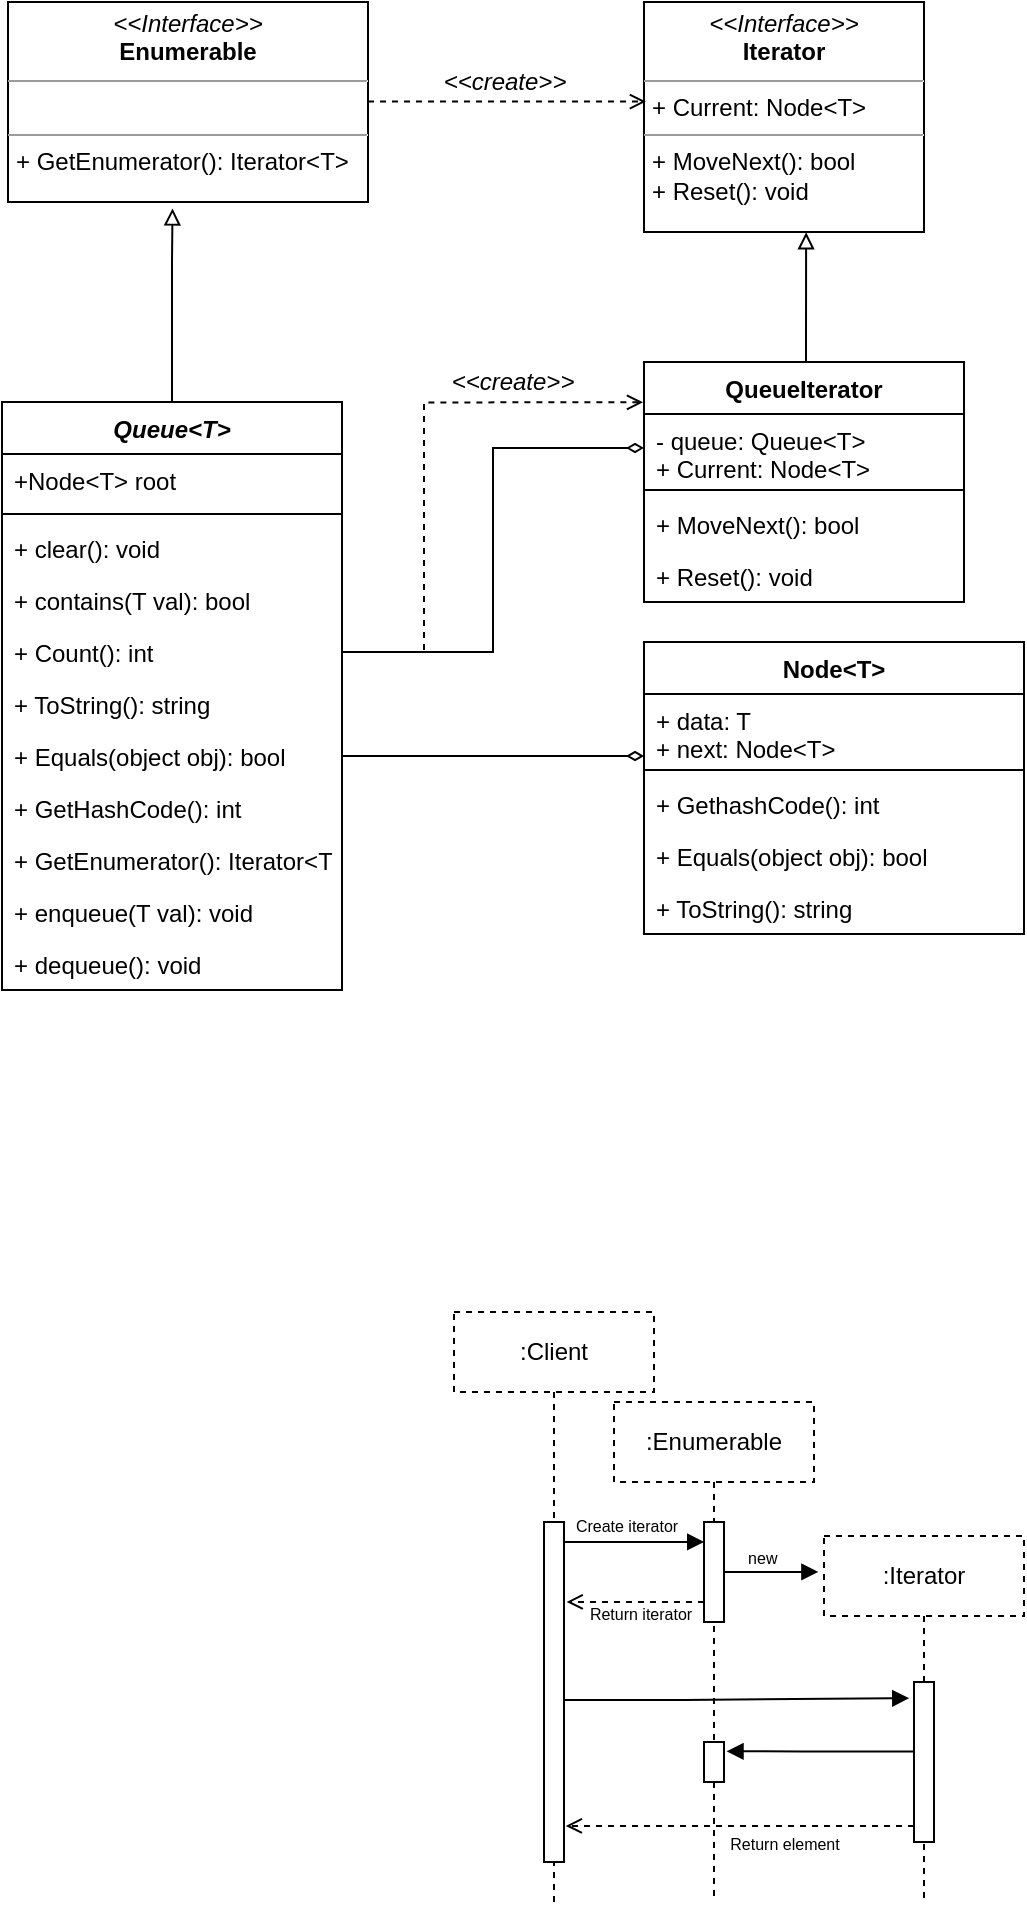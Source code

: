 <mxfile version="13.10.5" type="device"><diagram id="C5RBs43oDa-KdzZeNtuy" name="Page-1"><mxGraphModel dx="494" dy="263" grid="1" gridSize="10" guides="1" tooltips="1" connect="1" arrows="1" fold="1" page="1" pageScale="1" pageWidth="827" pageHeight="1169" math="0" shadow="0"><root><mxCell id="WIyWlLk6GJQsqaUBKTNV-0"/><mxCell id="WIyWlLk6GJQsqaUBKTNV-1" parent="WIyWlLk6GJQsqaUBKTNV-0"/><mxCell id="Ie4Nanzo8QrxVYkfdgyx-82" value=":Enumerable" style="shape=umlLifeline;perimeter=lifelinePerimeter;whiteSpace=wrap;html=1;container=1;collapsible=0;recursiveResize=0;outlineConnect=0;dashed=1;" vertex="1" parent="WIyWlLk6GJQsqaUBKTNV-1"><mxGeometry x="465" y="900" width="100" height="250" as="geometry"/></mxCell><mxCell id="Ie4Nanzo8QrxVYkfdgyx-81" value=":Client" style="shape=umlLifeline;perimeter=lifelinePerimeter;whiteSpace=wrap;html=1;container=1;collapsible=0;recursiveResize=0;outlineConnect=0;dashed=1;" vertex="1" parent="WIyWlLk6GJQsqaUBKTNV-1"><mxGeometry x="385" y="855" width="100" height="295" as="geometry"/></mxCell><mxCell id="Ie4Nanzo8QrxVYkfdgyx-41" style="edgeStyle=orthogonalEdgeStyle;rounded=0;orthogonalLoop=1;jettySize=auto;html=1;exitX=0.5;exitY=0;exitDx=0;exitDy=0;entryX=0.457;entryY=1.032;entryDx=0;entryDy=0;entryPerimeter=0;endArrow=block;endFill=0;" edge="1" parent="WIyWlLk6GJQsqaUBKTNV-1" source="zkfFHV4jXpPFQw0GAbJ--0" target="Ie4Nanzo8QrxVYkfdgyx-29"><mxGeometry relative="1" as="geometry"><Array as="points"><mxPoint x="244" y="330"/><mxPoint x="244" y="330"/></Array></mxGeometry></mxCell><mxCell id="zkfFHV4jXpPFQw0GAbJ--0" value="Queue&lt;T&gt;" style="swimlane;fontStyle=3;align=center;verticalAlign=top;childLayout=stackLayout;horizontal=1;startSize=26;horizontalStack=0;resizeParent=1;resizeLast=0;collapsible=1;marginBottom=0;rounded=0;shadow=0;strokeWidth=1;" parent="WIyWlLk6GJQsqaUBKTNV-1" vertex="1"><mxGeometry x="159" y="400" width="170" height="294" as="geometry"><mxRectangle x="230" y="140" width="160" height="26" as="alternateBounds"/></mxGeometry></mxCell><mxCell id="zkfFHV4jXpPFQw0GAbJ--1" value="+Node&lt;T&gt; root" style="text;align=left;verticalAlign=top;spacingLeft=4;spacingRight=4;overflow=hidden;rotatable=0;points=[[0,0.5],[1,0.5]];portConstraint=eastwest;" parent="zkfFHV4jXpPFQw0GAbJ--0" vertex="1"><mxGeometry y="26" width="170" height="26" as="geometry"/></mxCell><mxCell id="zkfFHV4jXpPFQw0GAbJ--4" value="" style="line;html=1;strokeWidth=1;align=left;verticalAlign=middle;spacingTop=-1;spacingLeft=3;spacingRight=3;rotatable=0;labelPosition=right;points=[];portConstraint=eastwest;" parent="zkfFHV4jXpPFQw0GAbJ--0" vertex="1"><mxGeometry y="52" width="170" height="8" as="geometry"/></mxCell><mxCell id="zkfFHV4jXpPFQw0GAbJ--5" value="+ clear(): void&#10;&#10;" style="text;align=left;verticalAlign=top;spacingLeft=4;spacingRight=4;overflow=hidden;rotatable=0;points=[[0,0.5],[1,0.5]];portConstraint=eastwest;" parent="zkfFHV4jXpPFQw0GAbJ--0" vertex="1"><mxGeometry y="60" width="170" height="26" as="geometry"/></mxCell><mxCell id="Ie4Nanzo8QrxVYkfdgyx-1" value="+ contains(T val): bool&#10;" style="text;align=left;verticalAlign=top;spacingLeft=4;spacingRight=4;overflow=hidden;rotatable=0;points=[[0,0.5],[1,0.5]];portConstraint=eastwest;" vertex="1" parent="zkfFHV4jXpPFQw0GAbJ--0"><mxGeometry y="86" width="170" height="26" as="geometry"/></mxCell><mxCell id="Ie4Nanzo8QrxVYkfdgyx-2" value="+ Count(): int&#10;" style="text;align=left;verticalAlign=top;spacingLeft=4;spacingRight=4;overflow=hidden;rotatable=0;points=[[0,0.5],[1,0.5]];portConstraint=eastwest;" vertex="1" parent="zkfFHV4jXpPFQw0GAbJ--0"><mxGeometry y="112" width="170" height="26" as="geometry"/></mxCell><mxCell id="Ie4Nanzo8QrxVYkfdgyx-3" value="+ ToString(): string&#10;" style="text;align=left;verticalAlign=top;spacingLeft=4;spacingRight=4;overflow=hidden;rotatable=0;points=[[0,0.5],[1,0.5]];portConstraint=eastwest;" vertex="1" parent="zkfFHV4jXpPFQw0GAbJ--0"><mxGeometry y="138" width="170" height="26" as="geometry"/></mxCell><mxCell id="Ie4Nanzo8QrxVYkfdgyx-4" value="+ Equals(object obj): bool" style="text;align=left;verticalAlign=top;spacingLeft=4;spacingRight=4;overflow=hidden;rotatable=0;points=[[0,0.5],[1,0.5]];portConstraint=eastwest;" vertex="1" parent="zkfFHV4jXpPFQw0GAbJ--0"><mxGeometry y="164" width="170" height="26" as="geometry"/></mxCell><mxCell id="Ie4Nanzo8QrxVYkfdgyx-5" value="+ GetHashCode(): int" style="text;align=left;verticalAlign=top;spacingLeft=4;spacingRight=4;overflow=hidden;rotatable=0;points=[[0,0.5],[1,0.5]];portConstraint=eastwest;" vertex="1" parent="zkfFHV4jXpPFQw0GAbJ--0"><mxGeometry y="190" width="170" height="26" as="geometry"/></mxCell><mxCell id="Ie4Nanzo8QrxVYkfdgyx-6" value="+ GetEnumerator(): Iterator&lt;T&gt;" style="text;align=left;verticalAlign=top;spacingLeft=4;spacingRight=4;overflow=hidden;rotatable=0;points=[[0,0.5],[1,0.5]];portConstraint=eastwest;" vertex="1" parent="zkfFHV4jXpPFQw0GAbJ--0"><mxGeometry y="216" width="170" height="26" as="geometry"/></mxCell><mxCell id="Ie4Nanzo8QrxVYkfdgyx-7" value="+ enqueue(T val): void" style="text;align=left;verticalAlign=top;spacingLeft=4;spacingRight=4;overflow=hidden;rotatable=0;points=[[0,0.5],[1,0.5]];portConstraint=eastwest;" vertex="1" parent="zkfFHV4jXpPFQw0GAbJ--0"><mxGeometry y="242" width="170" height="26" as="geometry"/></mxCell><mxCell id="Ie4Nanzo8QrxVYkfdgyx-8" value="+ dequeue(): void" style="text;align=left;verticalAlign=top;spacingLeft=4;spacingRight=4;overflow=hidden;rotatable=0;points=[[0,0.5],[1,0.5]];portConstraint=eastwest;" vertex="1" parent="zkfFHV4jXpPFQw0GAbJ--0"><mxGeometry y="268" width="170" height="26" as="geometry"/></mxCell><mxCell id="Ie4Nanzo8QrxVYkfdgyx-40" style="edgeStyle=orthogonalEdgeStyle;rounded=0;orthogonalLoop=1;jettySize=auto;html=1;entryX=0.579;entryY=1.001;entryDx=0;entryDy=0;entryPerimeter=0;endArrow=block;endFill=0;" edge="1" parent="WIyWlLk6GJQsqaUBKTNV-1" source="Ie4Nanzo8QrxVYkfdgyx-19" target="Ie4Nanzo8QrxVYkfdgyx-28"><mxGeometry relative="1" as="geometry"><Array as="points"><mxPoint x="561" y="370"/><mxPoint x="561" y="370"/></Array></mxGeometry></mxCell><mxCell id="Ie4Nanzo8QrxVYkfdgyx-19" value="QueueIterator" style="swimlane;fontStyle=1;align=center;verticalAlign=top;childLayout=stackLayout;horizontal=1;startSize=26;horizontalStack=0;resizeParent=1;resizeParentMax=0;resizeLast=0;collapsible=1;marginBottom=0;" vertex="1" parent="WIyWlLk6GJQsqaUBKTNV-1"><mxGeometry x="480" y="380" width="160" height="120" as="geometry"/></mxCell><mxCell id="Ie4Nanzo8QrxVYkfdgyx-20" value="- queue: Queue&lt;T&gt;&#10;+ Current: Node&lt;T&gt;" style="text;strokeColor=none;fillColor=none;align=left;verticalAlign=top;spacingLeft=4;spacingRight=4;overflow=hidden;rotatable=0;points=[[0,0.5],[1,0.5]];portConstraint=eastwest;" vertex="1" parent="Ie4Nanzo8QrxVYkfdgyx-19"><mxGeometry y="26" width="160" height="34" as="geometry"/></mxCell><mxCell id="Ie4Nanzo8QrxVYkfdgyx-21" value="" style="line;strokeWidth=1;fillColor=none;align=left;verticalAlign=middle;spacingTop=-1;spacingLeft=3;spacingRight=3;rotatable=0;labelPosition=right;points=[];portConstraint=eastwest;" vertex="1" parent="Ie4Nanzo8QrxVYkfdgyx-19"><mxGeometry y="60" width="160" height="8" as="geometry"/></mxCell><mxCell id="Ie4Nanzo8QrxVYkfdgyx-22" value="+ MoveNext(): bool" style="text;strokeColor=none;fillColor=none;align=left;verticalAlign=top;spacingLeft=4;spacingRight=4;overflow=hidden;rotatable=0;points=[[0,0.5],[1,0.5]];portConstraint=eastwest;" vertex="1" parent="Ie4Nanzo8QrxVYkfdgyx-19"><mxGeometry y="68" width="160" height="26" as="geometry"/></mxCell><mxCell id="Ie4Nanzo8QrxVYkfdgyx-48" value="+ Reset(): void" style="text;strokeColor=none;fillColor=none;align=left;verticalAlign=top;spacingLeft=4;spacingRight=4;overflow=hidden;rotatable=0;points=[[0,0.5],[1,0.5]];portConstraint=eastwest;" vertex="1" parent="Ie4Nanzo8QrxVYkfdgyx-19"><mxGeometry y="94" width="160" height="26" as="geometry"/></mxCell><mxCell id="Ie4Nanzo8QrxVYkfdgyx-23" value="Node&lt;T&gt;" style="swimlane;fontStyle=1;align=center;verticalAlign=top;childLayout=stackLayout;horizontal=1;startSize=26;horizontalStack=0;resizeParent=1;resizeParentMax=0;resizeLast=0;collapsible=1;marginBottom=0;" vertex="1" parent="WIyWlLk6GJQsqaUBKTNV-1"><mxGeometry x="480" y="520" width="190" height="146" as="geometry"/></mxCell><mxCell id="Ie4Nanzo8QrxVYkfdgyx-24" value="+ data: T&#10;+ next: Node&lt;T&gt;" style="text;strokeColor=none;fillColor=none;align=left;verticalAlign=top;spacingLeft=4;spacingRight=4;overflow=hidden;rotatable=0;points=[[0,0.5],[1,0.5]];portConstraint=eastwest;" vertex="1" parent="Ie4Nanzo8QrxVYkfdgyx-23"><mxGeometry y="26" width="190" height="34" as="geometry"/></mxCell><mxCell id="Ie4Nanzo8QrxVYkfdgyx-25" value="" style="line;strokeWidth=1;fillColor=none;align=left;verticalAlign=middle;spacingTop=-1;spacingLeft=3;spacingRight=3;rotatable=0;labelPosition=right;points=[];portConstraint=eastwest;" vertex="1" parent="Ie4Nanzo8QrxVYkfdgyx-23"><mxGeometry y="60" width="190" height="8" as="geometry"/></mxCell><mxCell id="Ie4Nanzo8QrxVYkfdgyx-31" value="+ GethashCode(): int" style="text;strokeColor=none;fillColor=none;align=left;verticalAlign=top;spacingLeft=4;spacingRight=4;overflow=hidden;rotatable=0;points=[[0,0.5],[1,0.5]];portConstraint=eastwest;" vertex="1" parent="Ie4Nanzo8QrxVYkfdgyx-23"><mxGeometry y="68" width="190" height="26" as="geometry"/></mxCell><mxCell id="Ie4Nanzo8QrxVYkfdgyx-26" value="+ Equals(object obj): bool" style="text;strokeColor=none;fillColor=none;align=left;verticalAlign=top;spacingLeft=4;spacingRight=4;overflow=hidden;rotatable=0;points=[[0,0.5],[1,0.5]];portConstraint=eastwest;" vertex="1" parent="Ie4Nanzo8QrxVYkfdgyx-23"><mxGeometry y="94" width="190" height="26" as="geometry"/></mxCell><mxCell id="Ie4Nanzo8QrxVYkfdgyx-33" value="+ ToString(): string" style="text;strokeColor=none;fillColor=none;align=left;verticalAlign=top;spacingLeft=4;spacingRight=4;overflow=hidden;rotatable=0;points=[[0,0.5],[1,0.5]];portConstraint=eastwest;" vertex="1" parent="Ie4Nanzo8QrxVYkfdgyx-23"><mxGeometry y="120" width="190" height="26" as="geometry"/></mxCell><mxCell id="Ie4Nanzo8QrxVYkfdgyx-28" value="&lt;p style=&quot;margin: 0px ; margin-top: 4px ; text-align: center&quot;&gt;&lt;i&gt;&amp;lt;&amp;lt;Interface&amp;gt;&amp;gt;&lt;/i&gt;&lt;br&gt;&lt;b&gt;Iterator&lt;/b&gt;&lt;/p&gt;&lt;hr size=&quot;1&quot;&gt;&lt;p style=&quot;margin: 0px ; margin-left: 4px&quot;&gt;+ Current: Node&amp;lt;T&amp;gt;&lt;br&gt;&lt;/p&gt;&lt;hr size=&quot;1&quot;&gt;&lt;p style=&quot;margin: 0px ; margin-left: 4px&quot;&gt;+ MoveNext(): bool&lt;br&gt;+ Reset(): void&lt;/p&gt;" style="verticalAlign=top;align=left;overflow=fill;fontSize=12;fontFamily=Helvetica;html=1;" vertex="1" parent="WIyWlLk6GJQsqaUBKTNV-1"><mxGeometry x="480" y="200" width="140" height="115" as="geometry"/></mxCell><mxCell id="Ie4Nanzo8QrxVYkfdgyx-39" style="edgeStyle=orthogonalEdgeStyle;rounded=0;orthogonalLoop=1;jettySize=auto;html=1;entryX=0.007;entryY=0.433;entryDx=0;entryDy=0;entryPerimeter=0;dashed=1;endArrow=open;endFill=0;" edge="1" parent="WIyWlLk6GJQsqaUBKTNV-1" source="Ie4Nanzo8QrxVYkfdgyx-29" target="Ie4Nanzo8QrxVYkfdgyx-28"><mxGeometry relative="1" as="geometry"><Array as="points"><mxPoint x="411" y="250"/></Array></mxGeometry></mxCell><mxCell id="Ie4Nanzo8QrxVYkfdgyx-29" value="&lt;p style=&quot;margin: 0px ; margin-top: 4px ; text-align: center&quot;&gt;&lt;i&gt;&amp;lt;&amp;lt;Interface&amp;gt;&amp;gt;&lt;/i&gt;&lt;br&gt;&lt;b&gt;Enumerable&lt;/b&gt;&lt;/p&gt;&lt;hr size=&quot;1&quot;&gt;&lt;p style=&quot;margin: 0px ; margin-left: 4px&quot;&gt;&lt;br&gt;&lt;/p&gt;&lt;hr size=&quot;1&quot;&gt;&lt;p style=&quot;margin: 0px ; margin-left: 4px&quot;&gt;+&amp;nbsp;GetEnumerator(): Iterator&amp;lt;T&amp;gt;&lt;/p&gt;" style="verticalAlign=top;align=left;overflow=fill;fontSize=12;fontFamily=Helvetica;html=1;" vertex="1" parent="WIyWlLk6GJQsqaUBKTNV-1"><mxGeometry x="162" y="200" width="180" height="100" as="geometry"/></mxCell><mxCell id="Ie4Nanzo8QrxVYkfdgyx-42" style="edgeStyle=orthogonalEdgeStyle;rounded=0;orthogonalLoop=1;jettySize=auto;html=1;exitX=1;exitY=0.5;exitDx=0;exitDy=0;entryX=0;entryY=0.5;entryDx=0;entryDy=0;endArrow=diamondThin;endFill=0;" edge="1" parent="WIyWlLk6GJQsqaUBKTNV-1" source="Ie4Nanzo8QrxVYkfdgyx-2" target="Ie4Nanzo8QrxVYkfdgyx-20"><mxGeometry relative="1" as="geometry"/></mxCell><mxCell id="Ie4Nanzo8QrxVYkfdgyx-44" style="edgeStyle=orthogonalEdgeStyle;rounded=0;orthogonalLoop=1;jettySize=auto;html=1;exitX=1;exitY=0.5;exitDx=0;exitDy=0;entryX=-0.003;entryY=0.168;entryDx=0;entryDy=0;entryPerimeter=0;dashed=1;endArrow=open;endFill=0;" edge="1" parent="WIyWlLk6GJQsqaUBKTNV-1" source="Ie4Nanzo8QrxVYkfdgyx-2" target="Ie4Nanzo8QrxVYkfdgyx-19"><mxGeometry relative="1" as="geometry"><Array as="points"><mxPoint x="370" y="525"/><mxPoint x="370" y="400"/></Array></mxGeometry></mxCell><mxCell id="Ie4Nanzo8QrxVYkfdgyx-45" style="edgeStyle=orthogonalEdgeStyle;rounded=0;orthogonalLoop=1;jettySize=auto;html=1;entryX=0;entryY=0.912;entryDx=0;entryDy=0;entryPerimeter=0;endArrow=diamondThin;endFill=0;" edge="1" parent="WIyWlLk6GJQsqaUBKTNV-1" source="Ie4Nanzo8QrxVYkfdgyx-4" target="Ie4Nanzo8QrxVYkfdgyx-24"><mxGeometry relative="1" as="geometry"/></mxCell><mxCell id="Ie4Nanzo8QrxVYkfdgyx-46" value="&lt;i&gt;&amp;lt;&amp;lt;create&amp;gt;&amp;gt;&lt;/i&gt;" style="text;html=1;resizable=0;autosize=1;align=center;verticalAlign=middle;points=[];fillColor=none;strokeColor=none;rounded=0;" vertex="1" parent="WIyWlLk6GJQsqaUBKTNV-1"><mxGeometry x="370" y="230" width="80" height="20" as="geometry"/></mxCell><mxCell id="Ie4Nanzo8QrxVYkfdgyx-47" value="&lt;i&gt;&amp;lt;&amp;lt;create&amp;gt;&amp;gt;&lt;/i&gt;" style="text;html=1;resizable=0;autosize=1;align=center;verticalAlign=middle;points=[];fillColor=none;strokeColor=none;rounded=0;" vertex="1" parent="WIyWlLk6GJQsqaUBKTNV-1"><mxGeometry x="374" y="380" width="80" height="20" as="geometry"/></mxCell><mxCell id="Ie4Nanzo8QrxVYkfdgyx-60" style="edgeStyle=orthogonalEdgeStyle;rounded=0;orthogonalLoop=1;jettySize=auto;html=1;entryX=0.012;entryY=0.199;entryDx=0;entryDy=0;entryPerimeter=0;endArrow=block;endFill=1;" edge="1" parent="WIyWlLk6GJQsqaUBKTNV-1" source="Ie4Nanzo8QrxVYkfdgyx-56" target="Ie4Nanzo8QrxVYkfdgyx-57"><mxGeometry relative="1" as="geometry"><Array as="points"><mxPoint x="480" y="970"/><mxPoint x="480" y="970"/></Array></mxGeometry></mxCell><mxCell id="Ie4Nanzo8QrxVYkfdgyx-66" style="edgeStyle=orthogonalEdgeStyle;rounded=0;orthogonalLoop=1;jettySize=auto;html=1;entryX=-0.236;entryY=0.101;entryDx=0;entryDy=0;entryPerimeter=0;endArrow=block;endFill=1;" edge="1" parent="WIyWlLk6GJQsqaUBKTNV-1" source="Ie4Nanzo8QrxVYkfdgyx-56" target="Ie4Nanzo8QrxVYkfdgyx-59"><mxGeometry relative="1" as="geometry"><Array as="points"><mxPoint x="500" y="1049"/><mxPoint x="500" y="1049"/></Array></mxGeometry></mxCell><mxCell id="Ie4Nanzo8QrxVYkfdgyx-56" value="" style="html=1;points=[];perimeter=orthogonalPerimeter;" vertex="1" parent="WIyWlLk6GJQsqaUBKTNV-1"><mxGeometry x="430" y="960" width="10" height="170" as="geometry"/></mxCell><mxCell id="Ie4Nanzo8QrxVYkfdgyx-61" style="edgeStyle=orthogonalEdgeStyle;rounded=0;orthogonalLoop=1;jettySize=auto;html=1;entryX=1.132;entryY=0.235;entryDx=0;entryDy=0;entryPerimeter=0;endArrow=open;endFill=0;dashed=1;" edge="1" parent="WIyWlLk6GJQsqaUBKTNV-1" source="Ie4Nanzo8QrxVYkfdgyx-57" target="Ie4Nanzo8QrxVYkfdgyx-56"><mxGeometry relative="1" as="geometry"><Array as="points"><mxPoint x="490" y="1000"/><mxPoint x="490" y="1000"/></Array></mxGeometry></mxCell><mxCell id="Ie4Nanzo8QrxVYkfdgyx-74" style="edgeStyle=orthogonalEdgeStyle;rounded=0;orthogonalLoop=1;jettySize=auto;html=1;entryX=-0.024;entryY=0.624;entryDx=0;entryDy=0;entryPerimeter=0;endArrow=block;endFill=1;" edge="1" parent="WIyWlLk6GJQsqaUBKTNV-1" source="Ie4Nanzo8QrxVYkfdgyx-57"><mxGeometry relative="1" as="geometry"><mxPoint x="567.2" y="984.96" as="targetPoint"/></mxGeometry></mxCell><mxCell id="Ie4Nanzo8QrxVYkfdgyx-57" value="" style="html=1;points=[];perimeter=orthogonalPerimeter;" vertex="1" parent="WIyWlLk6GJQsqaUBKTNV-1"><mxGeometry x="510" y="960" width="10" height="50" as="geometry"/></mxCell><mxCell id="Ie4Nanzo8QrxVYkfdgyx-58" value="" style="html=1;points=[];perimeter=orthogonalPerimeter;" vertex="1" parent="WIyWlLk6GJQsqaUBKTNV-1"><mxGeometry x="510" y="1070" width="10" height="20" as="geometry"/></mxCell><mxCell id="Ie4Nanzo8QrxVYkfdgyx-65" style="edgeStyle=orthogonalEdgeStyle;rounded=0;orthogonalLoop=1;jettySize=auto;html=1;entryX=1.126;entryY=0.233;entryDx=0;entryDy=0;entryPerimeter=0;endArrow=block;endFill=1;" edge="1" parent="WIyWlLk6GJQsqaUBKTNV-1" source="Ie4Nanzo8QrxVYkfdgyx-59" target="Ie4Nanzo8QrxVYkfdgyx-58"><mxGeometry relative="1" as="geometry"><Array as="points"><mxPoint x="559" y="1075"/></Array></mxGeometry></mxCell><mxCell id="Ie4Nanzo8QrxVYkfdgyx-78" style="edgeStyle=orthogonalEdgeStyle;rounded=0;orthogonalLoop=1;jettySize=auto;html=1;entryX=1.089;entryY=0.894;entryDx=0;entryDy=0;entryPerimeter=0;dashed=1;endArrow=open;endFill=0;" edge="1" parent="WIyWlLk6GJQsqaUBKTNV-1" source="Ie4Nanzo8QrxVYkfdgyx-59" target="Ie4Nanzo8QrxVYkfdgyx-56"><mxGeometry relative="1" as="geometry"><Array as="points"><mxPoint x="560" y="1112"/><mxPoint x="560" y="1112"/></Array></mxGeometry></mxCell><mxCell id="Ie4Nanzo8QrxVYkfdgyx-72" value="&lt;font style=&quot;font-size: 8px&quot;&gt;Create iterator&lt;/font&gt;" style="text;html=1;resizable=0;autosize=1;align=center;verticalAlign=middle;points=[];fillColor=none;strokeColor=none;rounded=0;" vertex="1" parent="WIyWlLk6GJQsqaUBKTNV-1"><mxGeometry x="436" y="951" width="70" height="20" as="geometry"/></mxCell><mxCell id="Ie4Nanzo8QrxVYkfdgyx-73" value="&lt;font style=&quot;font-size: 8px&quot;&gt;Return iterator&lt;/font&gt;" style="text;html=1;resizable=0;autosize=1;align=center;verticalAlign=middle;points=[];fillColor=none;strokeColor=none;rounded=0;dashed=1;" vertex="1" parent="WIyWlLk6GJQsqaUBKTNV-1"><mxGeometry x="443" y="995" width="70" height="20" as="geometry"/></mxCell><mxCell id="Ie4Nanzo8QrxVYkfdgyx-75" value="&lt;font style=&quot;font-size: 8px&quot;&gt;new&amp;nbsp;&lt;/font&gt;" style="text;html=1;resizable=0;autosize=1;align=center;verticalAlign=middle;points=[];fillColor=none;strokeColor=none;rounded=0;" vertex="1" parent="WIyWlLk6GJQsqaUBKTNV-1"><mxGeometry x="525" y="967" width="30" height="20" as="geometry"/></mxCell><mxCell id="Ie4Nanzo8QrxVYkfdgyx-77" value="&lt;font style=&quot;font-size: 8px&quot;&gt;Return element&lt;/font&gt;" style="text;html=1;resizable=0;autosize=1;align=center;verticalAlign=middle;points=[];fillColor=none;strokeColor=none;rounded=0;" vertex="1" parent="WIyWlLk6GJQsqaUBKTNV-1"><mxGeometry x="515" y="1110" width="70" height="20" as="geometry"/></mxCell><mxCell id="Ie4Nanzo8QrxVYkfdgyx-83" value=":Iterator" style="shape=umlLifeline;perimeter=lifelinePerimeter;whiteSpace=wrap;html=1;container=1;collapsible=0;recursiveResize=0;outlineConnect=0;dashed=1;" vertex="1" parent="WIyWlLk6GJQsqaUBKTNV-1"><mxGeometry x="570" y="967" width="100" height="183" as="geometry"/></mxCell><mxCell id="Ie4Nanzo8QrxVYkfdgyx-59" value="" style="html=1;points=[];perimeter=orthogonalPerimeter;" vertex="1" parent="Ie4Nanzo8QrxVYkfdgyx-83"><mxGeometry x="45" y="73" width="10" height="80" as="geometry"/></mxCell></root></mxGraphModel></diagram></mxfile>